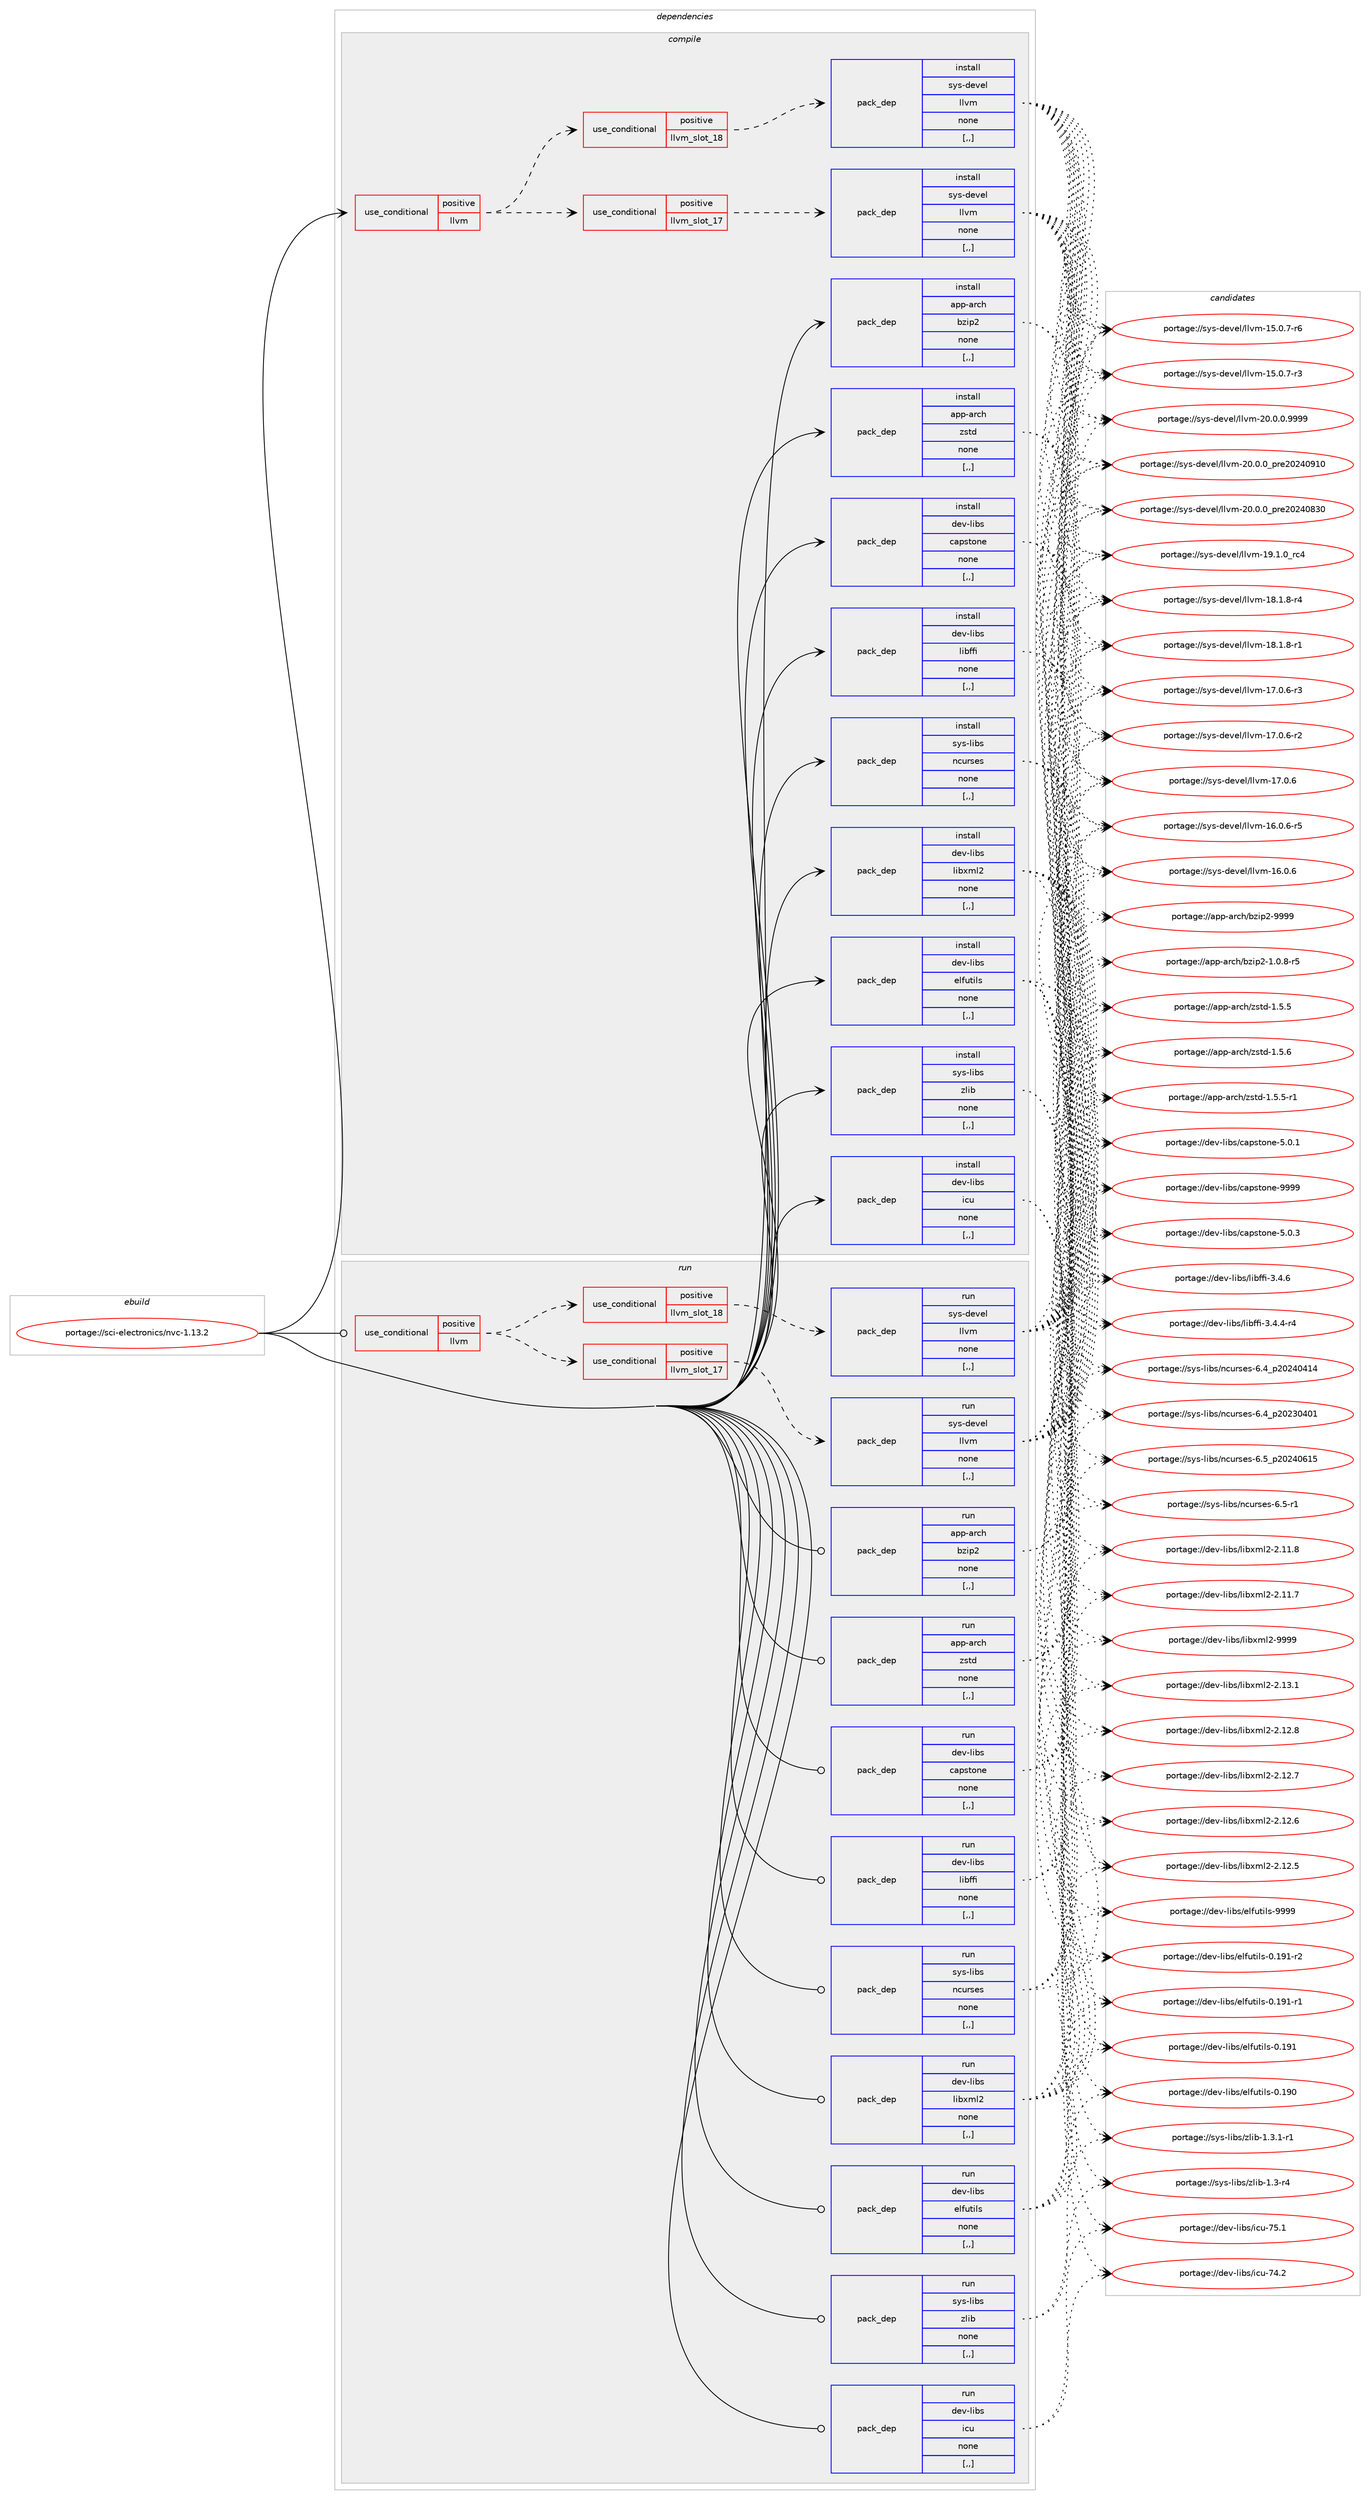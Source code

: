 digraph prolog {

# *************
# Graph options
# *************

newrank=true;
concentrate=true;
compound=true;
graph [rankdir=LR,fontname=Helvetica,fontsize=10,ranksep=1.5];#, ranksep=2.5, nodesep=0.2];
edge  [arrowhead=vee];
node  [fontname=Helvetica,fontsize=10];

# **********
# The ebuild
# **********

subgraph cluster_leftcol {
color=gray;
label=<<i>ebuild</i>>;
id [label="portage://sci-electronics/nvc-1.13.2", color=red, width=4, href="../sci-electronics/nvc-1.13.2.svg"];
}

# ****************
# The dependencies
# ****************

subgraph cluster_midcol {
color=gray;
label=<<i>dependencies</i>>;
subgraph cluster_compile {
fillcolor="#eeeeee";
style=filled;
label=<<i>compile</i>>;
subgraph cond238102 {
dependency905003 [label=<<TABLE BORDER="0" CELLBORDER="1" CELLSPACING="0" CELLPADDING="4"><TR><TD ROWSPAN="3" CELLPADDING="10">use_conditional</TD></TR><TR><TD>positive</TD></TR><TR><TD>llvm</TD></TR></TABLE>>, shape=none, color=red];
subgraph cond238103 {
dependency905004 [label=<<TABLE BORDER="0" CELLBORDER="1" CELLSPACING="0" CELLPADDING="4"><TR><TD ROWSPAN="3" CELLPADDING="10">use_conditional</TD></TR><TR><TD>positive</TD></TR><TR><TD>llvm_slot_17</TD></TR></TABLE>>, shape=none, color=red];
subgraph pack660314 {
dependency905005 [label=<<TABLE BORDER="0" CELLBORDER="1" CELLSPACING="0" CELLPADDING="4" WIDTH="220"><TR><TD ROWSPAN="6" CELLPADDING="30">pack_dep</TD></TR><TR><TD WIDTH="110">install</TD></TR><TR><TD>sys-devel</TD></TR><TR><TD>llvm</TD></TR><TR><TD>none</TD></TR><TR><TD>[,,]</TD></TR></TABLE>>, shape=none, color=blue];
}
dependency905004:e -> dependency905005:w [weight=20,style="dashed",arrowhead="vee"];
}
dependency905003:e -> dependency905004:w [weight=20,style="dashed",arrowhead="vee"];
subgraph cond238104 {
dependency905006 [label=<<TABLE BORDER="0" CELLBORDER="1" CELLSPACING="0" CELLPADDING="4"><TR><TD ROWSPAN="3" CELLPADDING="10">use_conditional</TD></TR><TR><TD>positive</TD></TR><TR><TD>llvm_slot_18</TD></TR></TABLE>>, shape=none, color=red];
subgraph pack660315 {
dependency905007 [label=<<TABLE BORDER="0" CELLBORDER="1" CELLSPACING="0" CELLPADDING="4" WIDTH="220"><TR><TD ROWSPAN="6" CELLPADDING="30">pack_dep</TD></TR><TR><TD WIDTH="110">install</TD></TR><TR><TD>sys-devel</TD></TR><TR><TD>llvm</TD></TR><TR><TD>none</TD></TR><TR><TD>[,,]</TD></TR></TABLE>>, shape=none, color=blue];
}
dependency905006:e -> dependency905007:w [weight=20,style="dashed",arrowhead="vee"];
}
dependency905003:e -> dependency905006:w [weight=20,style="dashed",arrowhead="vee"];
}
id:e -> dependency905003:w [weight=20,style="solid",arrowhead="vee"];
subgraph pack660316 {
dependency905008 [label=<<TABLE BORDER="0" CELLBORDER="1" CELLSPACING="0" CELLPADDING="4" WIDTH="220"><TR><TD ROWSPAN="6" CELLPADDING="30">pack_dep</TD></TR><TR><TD WIDTH="110">install</TD></TR><TR><TD>app-arch</TD></TR><TR><TD>bzip2</TD></TR><TR><TD>none</TD></TR><TR><TD>[,,]</TD></TR></TABLE>>, shape=none, color=blue];
}
id:e -> dependency905008:w [weight=20,style="solid",arrowhead="vee"];
subgraph pack660317 {
dependency905009 [label=<<TABLE BORDER="0" CELLBORDER="1" CELLSPACING="0" CELLPADDING="4" WIDTH="220"><TR><TD ROWSPAN="6" CELLPADDING="30">pack_dep</TD></TR><TR><TD WIDTH="110">install</TD></TR><TR><TD>app-arch</TD></TR><TR><TD>zstd</TD></TR><TR><TD>none</TD></TR><TR><TD>[,,]</TD></TR></TABLE>>, shape=none, color=blue];
}
id:e -> dependency905009:w [weight=20,style="solid",arrowhead="vee"];
subgraph pack660318 {
dependency905010 [label=<<TABLE BORDER="0" CELLBORDER="1" CELLSPACING="0" CELLPADDING="4" WIDTH="220"><TR><TD ROWSPAN="6" CELLPADDING="30">pack_dep</TD></TR><TR><TD WIDTH="110">install</TD></TR><TR><TD>dev-libs</TD></TR><TR><TD>capstone</TD></TR><TR><TD>none</TD></TR><TR><TD>[,,]</TD></TR></TABLE>>, shape=none, color=blue];
}
id:e -> dependency905010:w [weight=20,style="solid",arrowhead="vee"];
subgraph pack660319 {
dependency905011 [label=<<TABLE BORDER="0" CELLBORDER="1" CELLSPACING="0" CELLPADDING="4" WIDTH="220"><TR><TD ROWSPAN="6" CELLPADDING="30">pack_dep</TD></TR><TR><TD WIDTH="110">install</TD></TR><TR><TD>dev-libs</TD></TR><TR><TD>elfutils</TD></TR><TR><TD>none</TD></TR><TR><TD>[,,]</TD></TR></TABLE>>, shape=none, color=blue];
}
id:e -> dependency905011:w [weight=20,style="solid",arrowhead="vee"];
subgraph pack660320 {
dependency905012 [label=<<TABLE BORDER="0" CELLBORDER="1" CELLSPACING="0" CELLPADDING="4" WIDTH="220"><TR><TD ROWSPAN="6" CELLPADDING="30">pack_dep</TD></TR><TR><TD WIDTH="110">install</TD></TR><TR><TD>dev-libs</TD></TR><TR><TD>icu</TD></TR><TR><TD>none</TD></TR><TR><TD>[,,]</TD></TR></TABLE>>, shape=none, color=blue];
}
id:e -> dependency905012:w [weight=20,style="solid",arrowhead="vee"];
subgraph pack660321 {
dependency905013 [label=<<TABLE BORDER="0" CELLBORDER="1" CELLSPACING="0" CELLPADDING="4" WIDTH="220"><TR><TD ROWSPAN="6" CELLPADDING="30">pack_dep</TD></TR><TR><TD WIDTH="110">install</TD></TR><TR><TD>dev-libs</TD></TR><TR><TD>libffi</TD></TR><TR><TD>none</TD></TR><TR><TD>[,,]</TD></TR></TABLE>>, shape=none, color=blue];
}
id:e -> dependency905013:w [weight=20,style="solid",arrowhead="vee"];
subgraph pack660322 {
dependency905014 [label=<<TABLE BORDER="0" CELLBORDER="1" CELLSPACING="0" CELLPADDING="4" WIDTH="220"><TR><TD ROWSPAN="6" CELLPADDING="30">pack_dep</TD></TR><TR><TD WIDTH="110">install</TD></TR><TR><TD>dev-libs</TD></TR><TR><TD>libxml2</TD></TR><TR><TD>none</TD></TR><TR><TD>[,,]</TD></TR></TABLE>>, shape=none, color=blue];
}
id:e -> dependency905014:w [weight=20,style="solid",arrowhead="vee"];
subgraph pack660323 {
dependency905015 [label=<<TABLE BORDER="0" CELLBORDER="1" CELLSPACING="0" CELLPADDING="4" WIDTH="220"><TR><TD ROWSPAN="6" CELLPADDING="30">pack_dep</TD></TR><TR><TD WIDTH="110">install</TD></TR><TR><TD>sys-libs</TD></TR><TR><TD>ncurses</TD></TR><TR><TD>none</TD></TR><TR><TD>[,,]</TD></TR></TABLE>>, shape=none, color=blue];
}
id:e -> dependency905015:w [weight=20,style="solid",arrowhead="vee"];
subgraph pack660324 {
dependency905016 [label=<<TABLE BORDER="0" CELLBORDER="1" CELLSPACING="0" CELLPADDING="4" WIDTH="220"><TR><TD ROWSPAN="6" CELLPADDING="30">pack_dep</TD></TR><TR><TD WIDTH="110">install</TD></TR><TR><TD>sys-libs</TD></TR><TR><TD>zlib</TD></TR><TR><TD>none</TD></TR><TR><TD>[,,]</TD></TR></TABLE>>, shape=none, color=blue];
}
id:e -> dependency905016:w [weight=20,style="solid",arrowhead="vee"];
}
subgraph cluster_compileandrun {
fillcolor="#eeeeee";
style=filled;
label=<<i>compile and run</i>>;
}
subgraph cluster_run {
fillcolor="#eeeeee";
style=filled;
label=<<i>run</i>>;
subgraph cond238105 {
dependency905017 [label=<<TABLE BORDER="0" CELLBORDER="1" CELLSPACING="0" CELLPADDING="4"><TR><TD ROWSPAN="3" CELLPADDING="10">use_conditional</TD></TR><TR><TD>positive</TD></TR><TR><TD>llvm</TD></TR></TABLE>>, shape=none, color=red];
subgraph cond238106 {
dependency905018 [label=<<TABLE BORDER="0" CELLBORDER="1" CELLSPACING="0" CELLPADDING="4"><TR><TD ROWSPAN="3" CELLPADDING="10">use_conditional</TD></TR><TR><TD>positive</TD></TR><TR><TD>llvm_slot_17</TD></TR></TABLE>>, shape=none, color=red];
subgraph pack660325 {
dependency905019 [label=<<TABLE BORDER="0" CELLBORDER="1" CELLSPACING="0" CELLPADDING="4" WIDTH="220"><TR><TD ROWSPAN="6" CELLPADDING="30">pack_dep</TD></TR><TR><TD WIDTH="110">run</TD></TR><TR><TD>sys-devel</TD></TR><TR><TD>llvm</TD></TR><TR><TD>none</TD></TR><TR><TD>[,,]</TD></TR></TABLE>>, shape=none, color=blue];
}
dependency905018:e -> dependency905019:w [weight=20,style="dashed",arrowhead="vee"];
}
dependency905017:e -> dependency905018:w [weight=20,style="dashed",arrowhead="vee"];
subgraph cond238107 {
dependency905020 [label=<<TABLE BORDER="0" CELLBORDER="1" CELLSPACING="0" CELLPADDING="4"><TR><TD ROWSPAN="3" CELLPADDING="10">use_conditional</TD></TR><TR><TD>positive</TD></TR><TR><TD>llvm_slot_18</TD></TR></TABLE>>, shape=none, color=red];
subgraph pack660326 {
dependency905021 [label=<<TABLE BORDER="0" CELLBORDER="1" CELLSPACING="0" CELLPADDING="4" WIDTH="220"><TR><TD ROWSPAN="6" CELLPADDING="30">pack_dep</TD></TR><TR><TD WIDTH="110">run</TD></TR><TR><TD>sys-devel</TD></TR><TR><TD>llvm</TD></TR><TR><TD>none</TD></TR><TR><TD>[,,]</TD></TR></TABLE>>, shape=none, color=blue];
}
dependency905020:e -> dependency905021:w [weight=20,style="dashed",arrowhead="vee"];
}
dependency905017:e -> dependency905020:w [weight=20,style="dashed",arrowhead="vee"];
}
id:e -> dependency905017:w [weight=20,style="solid",arrowhead="odot"];
subgraph pack660327 {
dependency905022 [label=<<TABLE BORDER="0" CELLBORDER="1" CELLSPACING="0" CELLPADDING="4" WIDTH="220"><TR><TD ROWSPAN="6" CELLPADDING="30">pack_dep</TD></TR><TR><TD WIDTH="110">run</TD></TR><TR><TD>app-arch</TD></TR><TR><TD>bzip2</TD></TR><TR><TD>none</TD></TR><TR><TD>[,,]</TD></TR></TABLE>>, shape=none, color=blue];
}
id:e -> dependency905022:w [weight=20,style="solid",arrowhead="odot"];
subgraph pack660328 {
dependency905023 [label=<<TABLE BORDER="0" CELLBORDER="1" CELLSPACING="0" CELLPADDING="4" WIDTH="220"><TR><TD ROWSPAN="6" CELLPADDING="30">pack_dep</TD></TR><TR><TD WIDTH="110">run</TD></TR><TR><TD>app-arch</TD></TR><TR><TD>zstd</TD></TR><TR><TD>none</TD></TR><TR><TD>[,,]</TD></TR></TABLE>>, shape=none, color=blue];
}
id:e -> dependency905023:w [weight=20,style="solid",arrowhead="odot"];
subgraph pack660329 {
dependency905024 [label=<<TABLE BORDER="0" CELLBORDER="1" CELLSPACING="0" CELLPADDING="4" WIDTH="220"><TR><TD ROWSPAN="6" CELLPADDING="30">pack_dep</TD></TR><TR><TD WIDTH="110">run</TD></TR><TR><TD>dev-libs</TD></TR><TR><TD>capstone</TD></TR><TR><TD>none</TD></TR><TR><TD>[,,]</TD></TR></TABLE>>, shape=none, color=blue];
}
id:e -> dependency905024:w [weight=20,style="solid",arrowhead="odot"];
subgraph pack660330 {
dependency905025 [label=<<TABLE BORDER="0" CELLBORDER="1" CELLSPACING="0" CELLPADDING="4" WIDTH="220"><TR><TD ROWSPAN="6" CELLPADDING="30">pack_dep</TD></TR><TR><TD WIDTH="110">run</TD></TR><TR><TD>dev-libs</TD></TR><TR><TD>elfutils</TD></TR><TR><TD>none</TD></TR><TR><TD>[,,]</TD></TR></TABLE>>, shape=none, color=blue];
}
id:e -> dependency905025:w [weight=20,style="solid",arrowhead="odot"];
subgraph pack660331 {
dependency905026 [label=<<TABLE BORDER="0" CELLBORDER="1" CELLSPACING="0" CELLPADDING="4" WIDTH="220"><TR><TD ROWSPAN="6" CELLPADDING="30">pack_dep</TD></TR><TR><TD WIDTH="110">run</TD></TR><TR><TD>dev-libs</TD></TR><TR><TD>icu</TD></TR><TR><TD>none</TD></TR><TR><TD>[,,]</TD></TR></TABLE>>, shape=none, color=blue];
}
id:e -> dependency905026:w [weight=20,style="solid",arrowhead="odot"];
subgraph pack660332 {
dependency905027 [label=<<TABLE BORDER="0" CELLBORDER="1" CELLSPACING="0" CELLPADDING="4" WIDTH="220"><TR><TD ROWSPAN="6" CELLPADDING="30">pack_dep</TD></TR><TR><TD WIDTH="110">run</TD></TR><TR><TD>dev-libs</TD></TR><TR><TD>libffi</TD></TR><TR><TD>none</TD></TR><TR><TD>[,,]</TD></TR></TABLE>>, shape=none, color=blue];
}
id:e -> dependency905027:w [weight=20,style="solid",arrowhead="odot"];
subgraph pack660333 {
dependency905028 [label=<<TABLE BORDER="0" CELLBORDER="1" CELLSPACING="0" CELLPADDING="4" WIDTH="220"><TR><TD ROWSPAN="6" CELLPADDING="30">pack_dep</TD></TR><TR><TD WIDTH="110">run</TD></TR><TR><TD>dev-libs</TD></TR><TR><TD>libxml2</TD></TR><TR><TD>none</TD></TR><TR><TD>[,,]</TD></TR></TABLE>>, shape=none, color=blue];
}
id:e -> dependency905028:w [weight=20,style="solid",arrowhead="odot"];
subgraph pack660334 {
dependency905029 [label=<<TABLE BORDER="0" CELLBORDER="1" CELLSPACING="0" CELLPADDING="4" WIDTH="220"><TR><TD ROWSPAN="6" CELLPADDING="30">pack_dep</TD></TR><TR><TD WIDTH="110">run</TD></TR><TR><TD>sys-libs</TD></TR><TR><TD>ncurses</TD></TR><TR><TD>none</TD></TR><TR><TD>[,,]</TD></TR></TABLE>>, shape=none, color=blue];
}
id:e -> dependency905029:w [weight=20,style="solid",arrowhead="odot"];
subgraph pack660335 {
dependency905030 [label=<<TABLE BORDER="0" CELLBORDER="1" CELLSPACING="0" CELLPADDING="4" WIDTH="220"><TR><TD ROWSPAN="6" CELLPADDING="30">pack_dep</TD></TR><TR><TD WIDTH="110">run</TD></TR><TR><TD>sys-libs</TD></TR><TR><TD>zlib</TD></TR><TR><TD>none</TD></TR><TR><TD>[,,]</TD></TR></TABLE>>, shape=none, color=blue];
}
id:e -> dependency905030:w [weight=20,style="solid",arrowhead="odot"];
}
}

# **************
# The candidates
# **************

subgraph cluster_choices {
rank=same;
color=gray;
label=<<i>candidates</i>>;

subgraph choice660314 {
color=black;
nodesep=1;
choice1151211154510010111810110847108108118109455048464846484657575757 [label="portage://sys-devel/llvm-20.0.0.9999", color=red, width=4,href="../sys-devel/llvm-20.0.0.9999.svg"];
choice115121115451001011181011084710810811810945504846484648951121141015048505248574948 [label="portage://sys-devel/llvm-20.0.0_pre20240910", color=red, width=4,href="../sys-devel/llvm-20.0.0_pre20240910.svg"];
choice115121115451001011181011084710810811810945504846484648951121141015048505248565148 [label="portage://sys-devel/llvm-20.0.0_pre20240830", color=red, width=4,href="../sys-devel/llvm-20.0.0_pre20240830.svg"];
choice115121115451001011181011084710810811810945495746494648951149952 [label="portage://sys-devel/llvm-19.1.0_rc4", color=red, width=4,href="../sys-devel/llvm-19.1.0_rc4.svg"];
choice1151211154510010111810110847108108118109454956464946564511452 [label="portage://sys-devel/llvm-18.1.8-r4", color=red, width=4,href="../sys-devel/llvm-18.1.8-r4.svg"];
choice1151211154510010111810110847108108118109454956464946564511449 [label="portage://sys-devel/llvm-18.1.8-r1", color=red, width=4,href="../sys-devel/llvm-18.1.8-r1.svg"];
choice1151211154510010111810110847108108118109454955464846544511451 [label="portage://sys-devel/llvm-17.0.6-r3", color=red, width=4,href="../sys-devel/llvm-17.0.6-r3.svg"];
choice1151211154510010111810110847108108118109454955464846544511450 [label="portage://sys-devel/llvm-17.0.6-r2", color=red, width=4,href="../sys-devel/llvm-17.0.6-r2.svg"];
choice115121115451001011181011084710810811810945495546484654 [label="portage://sys-devel/llvm-17.0.6", color=red, width=4,href="../sys-devel/llvm-17.0.6.svg"];
choice1151211154510010111810110847108108118109454954464846544511453 [label="portage://sys-devel/llvm-16.0.6-r5", color=red, width=4,href="../sys-devel/llvm-16.0.6-r5.svg"];
choice115121115451001011181011084710810811810945495446484654 [label="portage://sys-devel/llvm-16.0.6", color=red, width=4,href="../sys-devel/llvm-16.0.6.svg"];
choice1151211154510010111810110847108108118109454953464846554511454 [label="portage://sys-devel/llvm-15.0.7-r6", color=red, width=4,href="../sys-devel/llvm-15.0.7-r6.svg"];
choice1151211154510010111810110847108108118109454953464846554511451 [label="portage://sys-devel/llvm-15.0.7-r3", color=red, width=4,href="../sys-devel/llvm-15.0.7-r3.svg"];
dependency905005:e -> choice1151211154510010111810110847108108118109455048464846484657575757:w [style=dotted,weight="100"];
dependency905005:e -> choice115121115451001011181011084710810811810945504846484648951121141015048505248574948:w [style=dotted,weight="100"];
dependency905005:e -> choice115121115451001011181011084710810811810945504846484648951121141015048505248565148:w [style=dotted,weight="100"];
dependency905005:e -> choice115121115451001011181011084710810811810945495746494648951149952:w [style=dotted,weight="100"];
dependency905005:e -> choice1151211154510010111810110847108108118109454956464946564511452:w [style=dotted,weight="100"];
dependency905005:e -> choice1151211154510010111810110847108108118109454956464946564511449:w [style=dotted,weight="100"];
dependency905005:e -> choice1151211154510010111810110847108108118109454955464846544511451:w [style=dotted,weight="100"];
dependency905005:e -> choice1151211154510010111810110847108108118109454955464846544511450:w [style=dotted,weight="100"];
dependency905005:e -> choice115121115451001011181011084710810811810945495546484654:w [style=dotted,weight="100"];
dependency905005:e -> choice1151211154510010111810110847108108118109454954464846544511453:w [style=dotted,weight="100"];
dependency905005:e -> choice115121115451001011181011084710810811810945495446484654:w [style=dotted,weight="100"];
dependency905005:e -> choice1151211154510010111810110847108108118109454953464846554511454:w [style=dotted,weight="100"];
dependency905005:e -> choice1151211154510010111810110847108108118109454953464846554511451:w [style=dotted,weight="100"];
}
subgraph choice660315 {
color=black;
nodesep=1;
choice1151211154510010111810110847108108118109455048464846484657575757 [label="portage://sys-devel/llvm-20.0.0.9999", color=red, width=4,href="../sys-devel/llvm-20.0.0.9999.svg"];
choice115121115451001011181011084710810811810945504846484648951121141015048505248574948 [label="portage://sys-devel/llvm-20.0.0_pre20240910", color=red, width=4,href="../sys-devel/llvm-20.0.0_pre20240910.svg"];
choice115121115451001011181011084710810811810945504846484648951121141015048505248565148 [label="portage://sys-devel/llvm-20.0.0_pre20240830", color=red, width=4,href="../sys-devel/llvm-20.0.0_pre20240830.svg"];
choice115121115451001011181011084710810811810945495746494648951149952 [label="portage://sys-devel/llvm-19.1.0_rc4", color=red, width=4,href="../sys-devel/llvm-19.1.0_rc4.svg"];
choice1151211154510010111810110847108108118109454956464946564511452 [label="portage://sys-devel/llvm-18.1.8-r4", color=red, width=4,href="../sys-devel/llvm-18.1.8-r4.svg"];
choice1151211154510010111810110847108108118109454956464946564511449 [label="portage://sys-devel/llvm-18.1.8-r1", color=red, width=4,href="../sys-devel/llvm-18.1.8-r1.svg"];
choice1151211154510010111810110847108108118109454955464846544511451 [label="portage://sys-devel/llvm-17.0.6-r3", color=red, width=4,href="../sys-devel/llvm-17.0.6-r3.svg"];
choice1151211154510010111810110847108108118109454955464846544511450 [label="portage://sys-devel/llvm-17.0.6-r2", color=red, width=4,href="../sys-devel/llvm-17.0.6-r2.svg"];
choice115121115451001011181011084710810811810945495546484654 [label="portage://sys-devel/llvm-17.0.6", color=red, width=4,href="../sys-devel/llvm-17.0.6.svg"];
choice1151211154510010111810110847108108118109454954464846544511453 [label="portage://sys-devel/llvm-16.0.6-r5", color=red, width=4,href="../sys-devel/llvm-16.0.6-r5.svg"];
choice115121115451001011181011084710810811810945495446484654 [label="portage://sys-devel/llvm-16.0.6", color=red, width=4,href="../sys-devel/llvm-16.0.6.svg"];
choice1151211154510010111810110847108108118109454953464846554511454 [label="portage://sys-devel/llvm-15.0.7-r6", color=red, width=4,href="../sys-devel/llvm-15.0.7-r6.svg"];
choice1151211154510010111810110847108108118109454953464846554511451 [label="portage://sys-devel/llvm-15.0.7-r3", color=red, width=4,href="../sys-devel/llvm-15.0.7-r3.svg"];
dependency905007:e -> choice1151211154510010111810110847108108118109455048464846484657575757:w [style=dotted,weight="100"];
dependency905007:e -> choice115121115451001011181011084710810811810945504846484648951121141015048505248574948:w [style=dotted,weight="100"];
dependency905007:e -> choice115121115451001011181011084710810811810945504846484648951121141015048505248565148:w [style=dotted,weight="100"];
dependency905007:e -> choice115121115451001011181011084710810811810945495746494648951149952:w [style=dotted,weight="100"];
dependency905007:e -> choice1151211154510010111810110847108108118109454956464946564511452:w [style=dotted,weight="100"];
dependency905007:e -> choice1151211154510010111810110847108108118109454956464946564511449:w [style=dotted,weight="100"];
dependency905007:e -> choice1151211154510010111810110847108108118109454955464846544511451:w [style=dotted,weight="100"];
dependency905007:e -> choice1151211154510010111810110847108108118109454955464846544511450:w [style=dotted,weight="100"];
dependency905007:e -> choice115121115451001011181011084710810811810945495546484654:w [style=dotted,weight="100"];
dependency905007:e -> choice1151211154510010111810110847108108118109454954464846544511453:w [style=dotted,weight="100"];
dependency905007:e -> choice115121115451001011181011084710810811810945495446484654:w [style=dotted,weight="100"];
dependency905007:e -> choice1151211154510010111810110847108108118109454953464846554511454:w [style=dotted,weight="100"];
dependency905007:e -> choice1151211154510010111810110847108108118109454953464846554511451:w [style=dotted,weight="100"];
}
subgraph choice660316 {
color=black;
nodesep=1;
choice971121124597114991044798122105112504557575757 [label="portage://app-arch/bzip2-9999", color=red, width=4,href="../app-arch/bzip2-9999.svg"];
choice971121124597114991044798122105112504549464846564511453 [label="portage://app-arch/bzip2-1.0.8-r5", color=red, width=4,href="../app-arch/bzip2-1.0.8-r5.svg"];
dependency905008:e -> choice971121124597114991044798122105112504557575757:w [style=dotted,weight="100"];
dependency905008:e -> choice971121124597114991044798122105112504549464846564511453:w [style=dotted,weight="100"];
}
subgraph choice660317 {
color=black;
nodesep=1;
choice9711211245971149910447122115116100454946534654 [label="portage://app-arch/zstd-1.5.6", color=red, width=4,href="../app-arch/zstd-1.5.6.svg"];
choice97112112459711499104471221151161004549465346534511449 [label="portage://app-arch/zstd-1.5.5-r1", color=red, width=4,href="../app-arch/zstd-1.5.5-r1.svg"];
choice9711211245971149910447122115116100454946534653 [label="portage://app-arch/zstd-1.5.5", color=red, width=4,href="../app-arch/zstd-1.5.5.svg"];
dependency905009:e -> choice9711211245971149910447122115116100454946534654:w [style=dotted,weight="100"];
dependency905009:e -> choice97112112459711499104471221151161004549465346534511449:w [style=dotted,weight="100"];
dependency905009:e -> choice9711211245971149910447122115116100454946534653:w [style=dotted,weight="100"];
}
subgraph choice660318 {
color=black;
nodesep=1;
choice10010111845108105981154799971121151161111101014557575757 [label="portage://dev-libs/capstone-9999", color=red, width=4,href="../dev-libs/capstone-9999.svg"];
choice1001011184510810598115479997112115116111110101455346484651 [label="portage://dev-libs/capstone-5.0.3", color=red, width=4,href="../dev-libs/capstone-5.0.3.svg"];
choice1001011184510810598115479997112115116111110101455346484649 [label="portage://dev-libs/capstone-5.0.1", color=red, width=4,href="../dev-libs/capstone-5.0.1.svg"];
dependency905010:e -> choice10010111845108105981154799971121151161111101014557575757:w [style=dotted,weight="100"];
dependency905010:e -> choice1001011184510810598115479997112115116111110101455346484651:w [style=dotted,weight="100"];
dependency905010:e -> choice1001011184510810598115479997112115116111110101455346484649:w [style=dotted,weight="100"];
}
subgraph choice660319 {
color=black;
nodesep=1;
choice1001011184510810598115471011081021171161051081154557575757 [label="portage://dev-libs/elfutils-9999", color=red, width=4,href="../dev-libs/elfutils-9999.svg"];
choice1001011184510810598115471011081021171161051081154548464957494511450 [label="portage://dev-libs/elfutils-0.191-r2", color=red, width=4,href="../dev-libs/elfutils-0.191-r2.svg"];
choice1001011184510810598115471011081021171161051081154548464957494511449 [label="portage://dev-libs/elfutils-0.191-r1", color=red, width=4,href="../dev-libs/elfutils-0.191-r1.svg"];
choice100101118451081059811547101108102117116105108115454846495749 [label="portage://dev-libs/elfutils-0.191", color=red, width=4,href="../dev-libs/elfutils-0.191.svg"];
choice100101118451081059811547101108102117116105108115454846495748 [label="portage://dev-libs/elfutils-0.190", color=red, width=4,href="../dev-libs/elfutils-0.190.svg"];
dependency905011:e -> choice1001011184510810598115471011081021171161051081154557575757:w [style=dotted,weight="100"];
dependency905011:e -> choice1001011184510810598115471011081021171161051081154548464957494511450:w [style=dotted,weight="100"];
dependency905011:e -> choice1001011184510810598115471011081021171161051081154548464957494511449:w [style=dotted,weight="100"];
dependency905011:e -> choice100101118451081059811547101108102117116105108115454846495749:w [style=dotted,weight="100"];
dependency905011:e -> choice100101118451081059811547101108102117116105108115454846495748:w [style=dotted,weight="100"];
}
subgraph choice660320 {
color=black;
nodesep=1;
choice100101118451081059811547105991174555534649 [label="portage://dev-libs/icu-75.1", color=red, width=4,href="../dev-libs/icu-75.1.svg"];
choice100101118451081059811547105991174555524650 [label="portage://dev-libs/icu-74.2", color=red, width=4,href="../dev-libs/icu-74.2.svg"];
dependency905012:e -> choice100101118451081059811547105991174555534649:w [style=dotted,weight="100"];
dependency905012:e -> choice100101118451081059811547105991174555524650:w [style=dotted,weight="100"];
}
subgraph choice660321 {
color=black;
nodesep=1;
choice10010111845108105981154710810598102102105455146524654 [label="portage://dev-libs/libffi-3.4.6", color=red, width=4,href="../dev-libs/libffi-3.4.6.svg"];
choice100101118451081059811547108105981021021054551465246524511452 [label="portage://dev-libs/libffi-3.4.4-r4", color=red, width=4,href="../dev-libs/libffi-3.4.4-r4.svg"];
dependency905013:e -> choice10010111845108105981154710810598102102105455146524654:w [style=dotted,weight="100"];
dependency905013:e -> choice100101118451081059811547108105981021021054551465246524511452:w [style=dotted,weight="100"];
}
subgraph choice660322 {
color=black;
nodesep=1;
choice10010111845108105981154710810598120109108504557575757 [label="portage://dev-libs/libxml2-9999", color=red, width=4,href="../dev-libs/libxml2-9999.svg"];
choice100101118451081059811547108105981201091085045504649514649 [label="portage://dev-libs/libxml2-2.13.1", color=red, width=4,href="../dev-libs/libxml2-2.13.1.svg"];
choice100101118451081059811547108105981201091085045504649504656 [label="portage://dev-libs/libxml2-2.12.8", color=red, width=4,href="../dev-libs/libxml2-2.12.8.svg"];
choice100101118451081059811547108105981201091085045504649504655 [label="portage://dev-libs/libxml2-2.12.7", color=red, width=4,href="../dev-libs/libxml2-2.12.7.svg"];
choice100101118451081059811547108105981201091085045504649504654 [label="portage://dev-libs/libxml2-2.12.6", color=red, width=4,href="../dev-libs/libxml2-2.12.6.svg"];
choice100101118451081059811547108105981201091085045504649504653 [label="portage://dev-libs/libxml2-2.12.5", color=red, width=4,href="../dev-libs/libxml2-2.12.5.svg"];
choice100101118451081059811547108105981201091085045504649494656 [label="portage://dev-libs/libxml2-2.11.8", color=red, width=4,href="../dev-libs/libxml2-2.11.8.svg"];
choice100101118451081059811547108105981201091085045504649494655 [label="portage://dev-libs/libxml2-2.11.7", color=red, width=4,href="../dev-libs/libxml2-2.11.7.svg"];
dependency905014:e -> choice10010111845108105981154710810598120109108504557575757:w [style=dotted,weight="100"];
dependency905014:e -> choice100101118451081059811547108105981201091085045504649514649:w [style=dotted,weight="100"];
dependency905014:e -> choice100101118451081059811547108105981201091085045504649504656:w [style=dotted,weight="100"];
dependency905014:e -> choice100101118451081059811547108105981201091085045504649504655:w [style=dotted,weight="100"];
dependency905014:e -> choice100101118451081059811547108105981201091085045504649504654:w [style=dotted,weight="100"];
dependency905014:e -> choice100101118451081059811547108105981201091085045504649504653:w [style=dotted,weight="100"];
dependency905014:e -> choice100101118451081059811547108105981201091085045504649494656:w [style=dotted,weight="100"];
dependency905014:e -> choice100101118451081059811547108105981201091085045504649494655:w [style=dotted,weight="100"];
}
subgraph choice660323 {
color=black;
nodesep=1;
choice1151211154510810598115471109911711411510111545544653951125048505248544953 [label="portage://sys-libs/ncurses-6.5_p20240615", color=red, width=4,href="../sys-libs/ncurses-6.5_p20240615.svg"];
choice11512111545108105981154711099117114115101115455446534511449 [label="portage://sys-libs/ncurses-6.5-r1", color=red, width=4,href="../sys-libs/ncurses-6.5-r1.svg"];
choice1151211154510810598115471109911711411510111545544652951125048505248524952 [label="portage://sys-libs/ncurses-6.4_p20240414", color=red, width=4,href="../sys-libs/ncurses-6.4_p20240414.svg"];
choice1151211154510810598115471109911711411510111545544652951125048505148524849 [label="portage://sys-libs/ncurses-6.4_p20230401", color=red, width=4,href="../sys-libs/ncurses-6.4_p20230401.svg"];
dependency905015:e -> choice1151211154510810598115471109911711411510111545544653951125048505248544953:w [style=dotted,weight="100"];
dependency905015:e -> choice11512111545108105981154711099117114115101115455446534511449:w [style=dotted,weight="100"];
dependency905015:e -> choice1151211154510810598115471109911711411510111545544652951125048505248524952:w [style=dotted,weight="100"];
dependency905015:e -> choice1151211154510810598115471109911711411510111545544652951125048505148524849:w [style=dotted,weight="100"];
}
subgraph choice660324 {
color=black;
nodesep=1;
choice115121115451081059811547122108105984549465146494511449 [label="portage://sys-libs/zlib-1.3.1-r1", color=red, width=4,href="../sys-libs/zlib-1.3.1-r1.svg"];
choice11512111545108105981154712210810598454946514511452 [label="portage://sys-libs/zlib-1.3-r4", color=red, width=4,href="../sys-libs/zlib-1.3-r4.svg"];
dependency905016:e -> choice115121115451081059811547122108105984549465146494511449:w [style=dotted,weight="100"];
dependency905016:e -> choice11512111545108105981154712210810598454946514511452:w [style=dotted,weight="100"];
}
subgraph choice660325 {
color=black;
nodesep=1;
choice1151211154510010111810110847108108118109455048464846484657575757 [label="portage://sys-devel/llvm-20.0.0.9999", color=red, width=4,href="../sys-devel/llvm-20.0.0.9999.svg"];
choice115121115451001011181011084710810811810945504846484648951121141015048505248574948 [label="portage://sys-devel/llvm-20.0.0_pre20240910", color=red, width=4,href="../sys-devel/llvm-20.0.0_pre20240910.svg"];
choice115121115451001011181011084710810811810945504846484648951121141015048505248565148 [label="portage://sys-devel/llvm-20.0.0_pre20240830", color=red, width=4,href="../sys-devel/llvm-20.0.0_pre20240830.svg"];
choice115121115451001011181011084710810811810945495746494648951149952 [label="portage://sys-devel/llvm-19.1.0_rc4", color=red, width=4,href="../sys-devel/llvm-19.1.0_rc4.svg"];
choice1151211154510010111810110847108108118109454956464946564511452 [label="portage://sys-devel/llvm-18.1.8-r4", color=red, width=4,href="../sys-devel/llvm-18.1.8-r4.svg"];
choice1151211154510010111810110847108108118109454956464946564511449 [label="portage://sys-devel/llvm-18.1.8-r1", color=red, width=4,href="../sys-devel/llvm-18.1.8-r1.svg"];
choice1151211154510010111810110847108108118109454955464846544511451 [label="portage://sys-devel/llvm-17.0.6-r3", color=red, width=4,href="../sys-devel/llvm-17.0.6-r3.svg"];
choice1151211154510010111810110847108108118109454955464846544511450 [label="portage://sys-devel/llvm-17.0.6-r2", color=red, width=4,href="../sys-devel/llvm-17.0.6-r2.svg"];
choice115121115451001011181011084710810811810945495546484654 [label="portage://sys-devel/llvm-17.0.6", color=red, width=4,href="../sys-devel/llvm-17.0.6.svg"];
choice1151211154510010111810110847108108118109454954464846544511453 [label="portage://sys-devel/llvm-16.0.6-r5", color=red, width=4,href="../sys-devel/llvm-16.0.6-r5.svg"];
choice115121115451001011181011084710810811810945495446484654 [label="portage://sys-devel/llvm-16.0.6", color=red, width=4,href="../sys-devel/llvm-16.0.6.svg"];
choice1151211154510010111810110847108108118109454953464846554511454 [label="portage://sys-devel/llvm-15.0.7-r6", color=red, width=4,href="../sys-devel/llvm-15.0.7-r6.svg"];
choice1151211154510010111810110847108108118109454953464846554511451 [label="portage://sys-devel/llvm-15.0.7-r3", color=red, width=4,href="../sys-devel/llvm-15.0.7-r3.svg"];
dependency905019:e -> choice1151211154510010111810110847108108118109455048464846484657575757:w [style=dotted,weight="100"];
dependency905019:e -> choice115121115451001011181011084710810811810945504846484648951121141015048505248574948:w [style=dotted,weight="100"];
dependency905019:e -> choice115121115451001011181011084710810811810945504846484648951121141015048505248565148:w [style=dotted,weight="100"];
dependency905019:e -> choice115121115451001011181011084710810811810945495746494648951149952:w [style=dotted,weight="100"];
dependency905019:e -> choice1151211154510010111810110847108108118109454956464946564511452:w [style=dotted,weight="100"];
dependency905019:e -> choice1151211154510010111810110847108108118109454956464946564511449:w [style=dotted,weight="100"];
dependency905019:e -> choice1151211154510010111810110847108108118109454955464846544511451:w [style=dotted,weight="100"];
dependency905019:e -> choice1151211154510010111810110847108108118109454955464846544511450:w [style=dotted,weight="100"];
dependency905019:e -> choice115121115451001011181011084710810811810945495546484654:w [style=dotted,weight="100"];
dependency905019:e -> choice1151211154510010111810110847108108118109454954464846544511453:w [style=dotted,weight="100"];
dependency905019:e -> choice115121115451001011181011084710810811810945495446484654:w [style=dotted,weight="100"];
dependency905019:e -> choice1151211154510010111810110847108108118109454953464846554511454:w [style=dotted,weight="100"];
dependency905019:e -> choice1151211154510010111810110847108108118109454953464846554511451:w [style=dotted,weight="100"];
}
subgraph choice660326 {
color=black;
nodesep=1;
choice1151211154510010111810110847108108118109455048464846484657575757 [label="portage://sys-devel/llvm-20.0.0.9999", color=red, width=4,href="../sys-devel/llvm-20.0.0.9999.svg"];
choice115121115451001011181011084710810811810945504846484648951121141015048505248574948 [label="portage://sys-devel/llvm-20.0.0_pre20240910", color=red, width=4,href="../sys-devel/llvm-20.0.0_pre20240910.svg"];
choice115121115451001011181011084710810811810945504846484648951121141015048505248565148 [label="portage://sys-devel/llvm-20.0.0_pre20240830", color=red, width=4,href="../sys-devel/llvm-20.0.0_pre20240830.svg"];
choice115121115451001011181011084710810811810945495746494648951149952 [label="portage://sys-devel/llvm-19.1.0_rc4", color=red, width=4,href="../sys-devel/llvm-19.1.0_rc4.svg"];
choice1151211154510010111810110847108108118109454956464946564511452 [label="portage://sys-devel/llvm-18.1.8-r4", color=red, width=4,href="../sys-devel/llvm-18.1.8-r4.svg"];
choice1151211154510010111810110847108108118109454956464946564511449 [label="portage://sys-devel/llvm-18.1.8-r1", color=red, width=4,href="../sys-devel/llvm-18.1.8-r1.svg"];
choice1151211154510010111810110847108108118109454955464846544511451 [label="portage://sys-devel/llvm-17.0.6-r3", color=red, width=4,href="../sys-devel/llvm-17.0.6-r3.svg"];
choice1151211154510010111810110847108108118109454955464846544511450 [label="portage://sys-devel/llvm-17.0.6-r2", color=red, width=4,href="../sys-devel/llvm-17.0.6-r2.svg"];
choice115121115451001011181011084710810811810945495546484654 [label="portage://sys-devel/llvm-17.0.6", color=red, width=4,href="../sys-devel/llvm-17.0.6.svg"];
choice1151211154510010111810110847108108118109454954464846544511453 [label="portage://sys-devel/llvm-16.0.6-r5", color=red, width=4,href="../sys-devel/llvm-16.0.6-r5.svg"];
choice115121115451001011181011084710810811810945495446484654 [label="portage://sys-devel/llvm-16.0.6", color=red, width=4,href="../sys-devel/llvm-16.0.6.svg"];
choice1151211154510010111810110847108108118109454953464846554511454 [label="portage://sys-devel/llvm-15.0.7-r6", color=red, width=4,href="../sys-devel/llvm-15.0.7-r6.svg"];
choice1151211154510010111810110847108108118109454953464846554511451 [label="portage://sys-devel/llvm-15.0.7-r3", color=red, width=4,href="../sys-devel/llvm-15.0.7-r3.svg"];
dependency905021:e -> choice1151211154510010111810110847108108118109455048464846484657575757:w [style=dotted,weight="100"];
dependency905021:e -> choice115121115451001011181011084710810811810945504846484648951121141015048505248574948:w [style=dotted,weight="100"];
dependency905021:e -> choice115121115451001011181011084710810811810945504846484648951121141015048505248565148:w [style=dotted,weight="100"];
dependency905021:e -> choice115121115451001011181011084710810811810945495746494648951149952:w [style=dotted,weight="100"];
dependency905021:e -> choice1151211154510010111810110847108108118109454956464946564511452:w [style=dotted,weight="100"];
dependency905021:e -> choice1151211154510010111810110847108108118109454956464946564511449:w [style=dotted,weight="100"];
dependency905021:e -> choice1151211154510010111810110847108108118109454955464846544511451:w [style=dotted,weight="100"];
dependency905021:e -> choice1151211154510010111810110847108108118109454955464846544511450:w [style=dotted,weight="100"];
dependency905021:e -> choice115121115451001011181011084710810811810945495546484654:w [style=dotted,weight="100"];
dependency905021:e -> choice1151211154510010111810110847108108118109454954464846544511453:w [style=dotted,weight="100"];
dependency905021:e -> choice115121115451001011181011084710810811810945495446484654:w [style=dotted,weight="100"];
dependency905021:e -> choice1151211154510010111810110847108108118109454953464846554511454:w [style=dotted,weight="100"];
dependency905021:e -> choice1151211154510010111810110847108108118109454953464846554511451:w [style=dotted,weight="100"];
}
subgraph choice660327 {
color=black;
nodesep=1;
choice971121124597114991044798122105112504557575757 [label="portage://app-arch/bzip2-9999", color=red, width=4,href="../app-arch/bzip2-9999.svg"];
choice971121124597114991044798122105112504549464846564511453 [label="portage://app-arch/bzip2-1.0.8-r5", color=red, width=4,href="../app-arch/bzip2-1.0.8-r5.svg"];
dependency905022:e -> choice971121124597114991044798122105112504557575757:w [style=dotted,weight="100"];
dependency905022:e -> choice971121124597114991044798122105112504549464846564511453:w [style=dotted,weight="100"];
}
subgraph choice660328 {
color=black;
nodesep=1;
choice9711211245971149910447122115116100454946534654 [label="portage://app-arch/zstd-1.5.6", color=red, width=4,href="../app-arch/zstd-1.5.6.svg"];
choice97112112459711499104471221151161004549465346534511449 [label="portage://app-arch/zstd-1.5.5-r1", color=red, width=4,href="../app-arch/zstd-1.5.5-r1.svg"];
choice9711211245971149910447122115116100454946534653 [label="portage://app-arch/zstd-1.5.5", color=red, width=4,href="../app-arch/zstd-1.5.5.svg"];
dependency905023:e -> choice9711211245971149910447122115116100454946534654:w [style=dotted,weight="100"];
dependency905023:e -> choice97112112459711499104471221151161004549465346534511449:w [style=dotted,weight="100"];
dependency905023:e -> choice9711211245971149910447122115116100454946534653:w [style=dotted,weight="100"];
}
subgraph choice660329 {
color=black;
nodesep=1;
choice10010111845108105981154799971121151161111101014557575757 [label="portage://dev-libs/capstone-9999", color=red, width=4,href="../dev-libs/capstone-9999.svg"];
choice1001011184510810598115479997112115116111110101455346484651 [label="portage://dev-libs/capstone-5.0.3", color=red, width=4,href="../dev-libs/capstone-5.0.3.svg"];
choice1001011184510810598115479997112115116111110101455346484649 [label="portage://dev-libs/capstone-5.0.1", color=red, width=4,href="../dev-libs/capstone-5.0.1.svg"];
dependency905024:e -> choice10010111845108105981154799971121151161111101014557575757:w [style=dotted,weight="100"];
dependency905024:e -> choice1001011184510810598115479997112115116111110101455346484651:w [style=dotted,weight="100"];
dependency905024:e -> choice1001011184510810598115479997112115116111110101455346484649:w [style=dotted,weight="100"];
}
subgraph choice660330 {
color=black;
nodesep=1;
choice1001011184510810598115471011081021171161051081154557575757 [label="portage://dev-libs/elfutils-9999", color=red, width=4,href="../dev-libs/elfutils-9999.svg"];
choice1001011184510810598115471011081021171161051081154548464957494511450 [label="portage://dev-libs/elfutils-0.191-r2", color=red, width=4,href="../dev-libs/elfutils-0.191-r2.svg"];
choice1001011184510810598115471011081021171161051081154548464957494511449 [label="portage://dev-libs/elfutils-0.191-r1", color=red, width=4,href="../dev-libs/elfutils-0.191-r1.svg"];
choice100101118451081059811547101108102117116105108115454846495749 [label="portage://dev-libs/elfutils-0.191", color=red, width=4,href="../dev-libs/elfutils-0.191.svg"];
choice100101118451081059811547101108102117116105108115454846495748 [label="portage://dev-libs/elfutils-0.190", color=red, width=4,href="../dev-libs/elfutils-0.190.svg"];
dependency905025:e -> choice1001011184510810598115471011081021171161051081154557575757:w [style=dotted,weight="100"];
dependency905025:e -> choice1001011184510810598115471011081021171161051081154548464957494511450:w [style=dotted,weight="100"];
dependency905025:e -> choice1001011184510810598115471011081021171161051081154548464957494511449:w [style=dotted,weight="100"];
dependency905025:e -> choice100101118451081059811547101108102117116105108115454846495749:w [style=dotted,weight="100"];
dependency905025:e -> choice100101118451081059811547101108102117116105108115454846495748:w [style=dotted,weight="100"];
}
subgraph choice660331 {
color=black;
nodesep=1;
choice100101118451081059811547105991174555534649 [label="portage://dev-libs/icu-75.1", color=red, width=4,href="../dev-libs/icu-75.1.svg"];
choice100101118451081059811547105991174555524650 [label="portage://dev-libs/icu-74.2", color=red, width=4,href="../dev-libs/icu-74.2.svg"];
dependency905026:e -> choice100101118451081059811547105991174555534649:w [style=dotted,weight="100"];
dependency905026:e -> choice100101118451081059811547105991174555524650:w [style=dotted,weight="100"];
}
subgraph choice660332 {
color=black;
nodesep=1;
choice10010111845108105981154710810598102102105455146524654 [label="portage://dev-libs/libffi-3.4.6", color=red, width=4,href="../dev-libs/libffi-3.4.6.svg"];
choice100101118451081059811547108105981021021054551465246524511452 [label="portage://dev-libs/libffi-3.4.4-r4", color=red, width=4,href="../dev-libs/libffi-3.4.4-r4.svg"];
dependency905027:e -> choice10010111845108105981154710810598102102105455146524654:w [style=dotted,weight="100"];
dependency905027:e -> choice100101118451081059811547108105981021021054551465246524511452:w [style=dotted,weight="100"];
}
subgraph choice660333 {
color=black;
nodesep=1;
choice10010111845108105981154710810598120109108504557575757 [label="portage://dev-libs/libxml2-9999", color=red, width=4,href="../dev-libs/libxml2-9999.svg"];
choice100101118451081059811547108105981201091085045504649514649 [label="portage://dev-libs/libxml2-2.13.1", color=red, width=4,href="../dev-libs/libxml2-2.13.1.svg"];
choice100101118451081059811547108105981201091085045504649504656 [label="portage://dev-libs/libxml2-2.12.8", color=red, width=4,href="../dev-libs/libxml2-2.12.8.svg"];
choice100101118451081059811547108105981201091085045504649504655 [label="portage://dev-libs/libxml2-2.12.7", color=red, width=4,href="../dev-libs/libxml2-2.12.7.svg"];
choice100101118451081059811547108105981201091085045504649504654 [label="portage://dev-libs/libxml2-2.12.6", color=red, width=4,href="../dev-libs/libxml2-2.12.6.svg"];
choice100101118451081059811547108105981201091085045504649504653 [label="portage://dev-libs/libxml2-2.12.5", color=red, width=4,href="../dev-libs/libxml2-2.12.5.svg"];
choice100101118451081059811547108105981201091085045504649494656 [label="portage://dev-libs/libxml2-2.11.8", color=red, width=4,href="../dev-libs/libxml2-2.11.8.svg"];
choice100101118451081059811547108105981201091085045504649494655 [label="portage://dev-libs/libxml2-2.11.7", color=red, width=4,href="../dev-libs/libxml2-2.11.7.svg"];
dependency905028:e -> choice10010111845108105981154710810598120109108504557575757:w [style=dotted,weight="100"];
dependency905028:e -> choice100101118451081059811547108105981201091085045504649514649:w [style=dotted,weight="100"];
dependency905028:e -> choice100101118451081059811547108105981201091085045504649504656:w [style=dotted,weight="100"];
dependency905028:e -> choice100101118451081059811547108105981201091085045504649504655:w [style=dotted,weight="100"];
dependency905028:e -> choice100101118451081059811547108105981201091085045504649504654:w [style=dotted,weight="100"];
dependency905028:e -> choice100101118451081059811547108105981201091085045504649504653:w [style=dotted,weight="100"];
dependency905028:e -> choice100101118451081059811547108105981201091085045504649494656:w [style=dotted,weight="100"];
dependency905028:e -> choice100101118451081059811547108105981201091085045504649494655:w [style=dotted,weight="100"];
}
subgraph choice660334 {
color=black;
nodesep=1;
choice1151211154510810598115471109911711411510111545544653951125048505248544953 [label="portage://sys-libs/ncurses-6.5_p20240615", color=red, width=4,href="../sys-libs/ncurses-6.5_p20240615.svg"];
choice11512111545108105981154711099117114115101115455446534511449 [label="portage://sys-libs/ncurses-6.5-r1", color=red, width=4,href="../sys-libs/ncurses-6.5-r1.svg"];
choice1151211154510810598115471109911711411510111545544652951125048505248524952 [label="portage://sys-libs/ncurses-6.4_p20240414", color=red, width=4,href="../sys-libs/ncurses-6.4_p20240414.svg"];
choice1151211154510810598115471109911711411510111545544652951125048505148524849 [label="portage://sys-libs/ncurses-6.4_p20230401", color=red, width=4,href="../sys-libs/ncurses-6.4_p20230401.svg"];
dependency905029:e -> choice1151211154510810598115471109911711411510111545544653951125048505248544953:w [style=dotted,weight="100"];
dependency905029:e -> choice11512111545108105981154711099117114115101115455446534511449:w [style=dotted,weight="100"];
dependency905029:e -> choice1151211154510810598115471109911711411510111545544652951125048505248524952:w [style=dotted,weight="100"];
dependency905029:e -> choice1151211154510810598115471109911711411510111545544652951125048505148524849:w [style=dotted,weight="100"];
}
subgraph choice660335 {
color=black;
nodesep=1;
choice115121115451081059811547122108105984549465146494511449 [label="portage://sys-libs/zlib-1.3.1-r1", color=red, width=4,href="../sys-libs/zlib-1.3.1-r1.svg"];
choice11512111545108105981154712210810598454946514511452 [label="portage://sys-libs/zlib-1.3-r4", color=red, width=4,href="../sys-libs/zlib-1.3-r4.svg"];
dependency905030:e -> choice115121115451081059811547122108105984549465146494511449:w [style=dotted,weight="100"];
dependency905030:e -> choice11512111545108105981154712210810598454946514511452:w [style=dotted,weight="100"];
}
}

}
